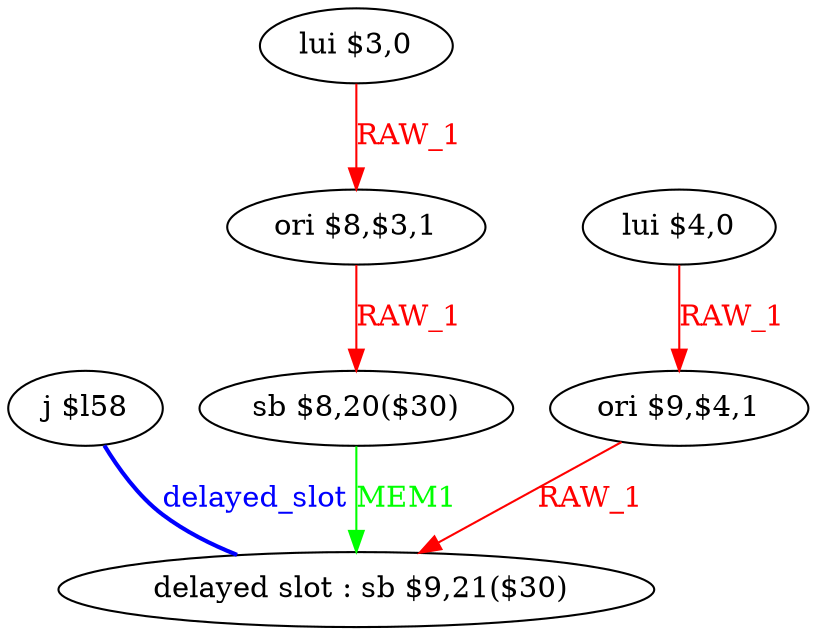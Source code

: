digraph G1 {
node [shape = ellipse];
i6 [label = " delayed slot : sb $9,21($30)"] ;
i5 ->  i6 [style = bold, dir= none, fontcolor = blue, color = blue, label= "delayed_slot"];
i5 [label = "j $l58"] ;
i0 [label = "lui $3,0"] ;
i0 ->  i1 [color = red, fontcolor = red, label= "RAW_1"];
i1 [label = "ori $8,$3,1"] ;
i1 ->  i3 [color = red, fontcolor = red, label= "RAW_1"];
i3 [label = "sb $8,20($30)"] ;
i3 ->  i6 [color = green, fontcolor = green, label= "MEM1"];
i2 [label = "lui $4,0"] ;
i2 ->  i4 [color = red, fontcolor = red, label= "RAW_1"];
i4 [label = "ori $9,$4,1"] ;
i4 ->  i6 [color = red, fontcolor = red, label= "RAW_1"];
}
